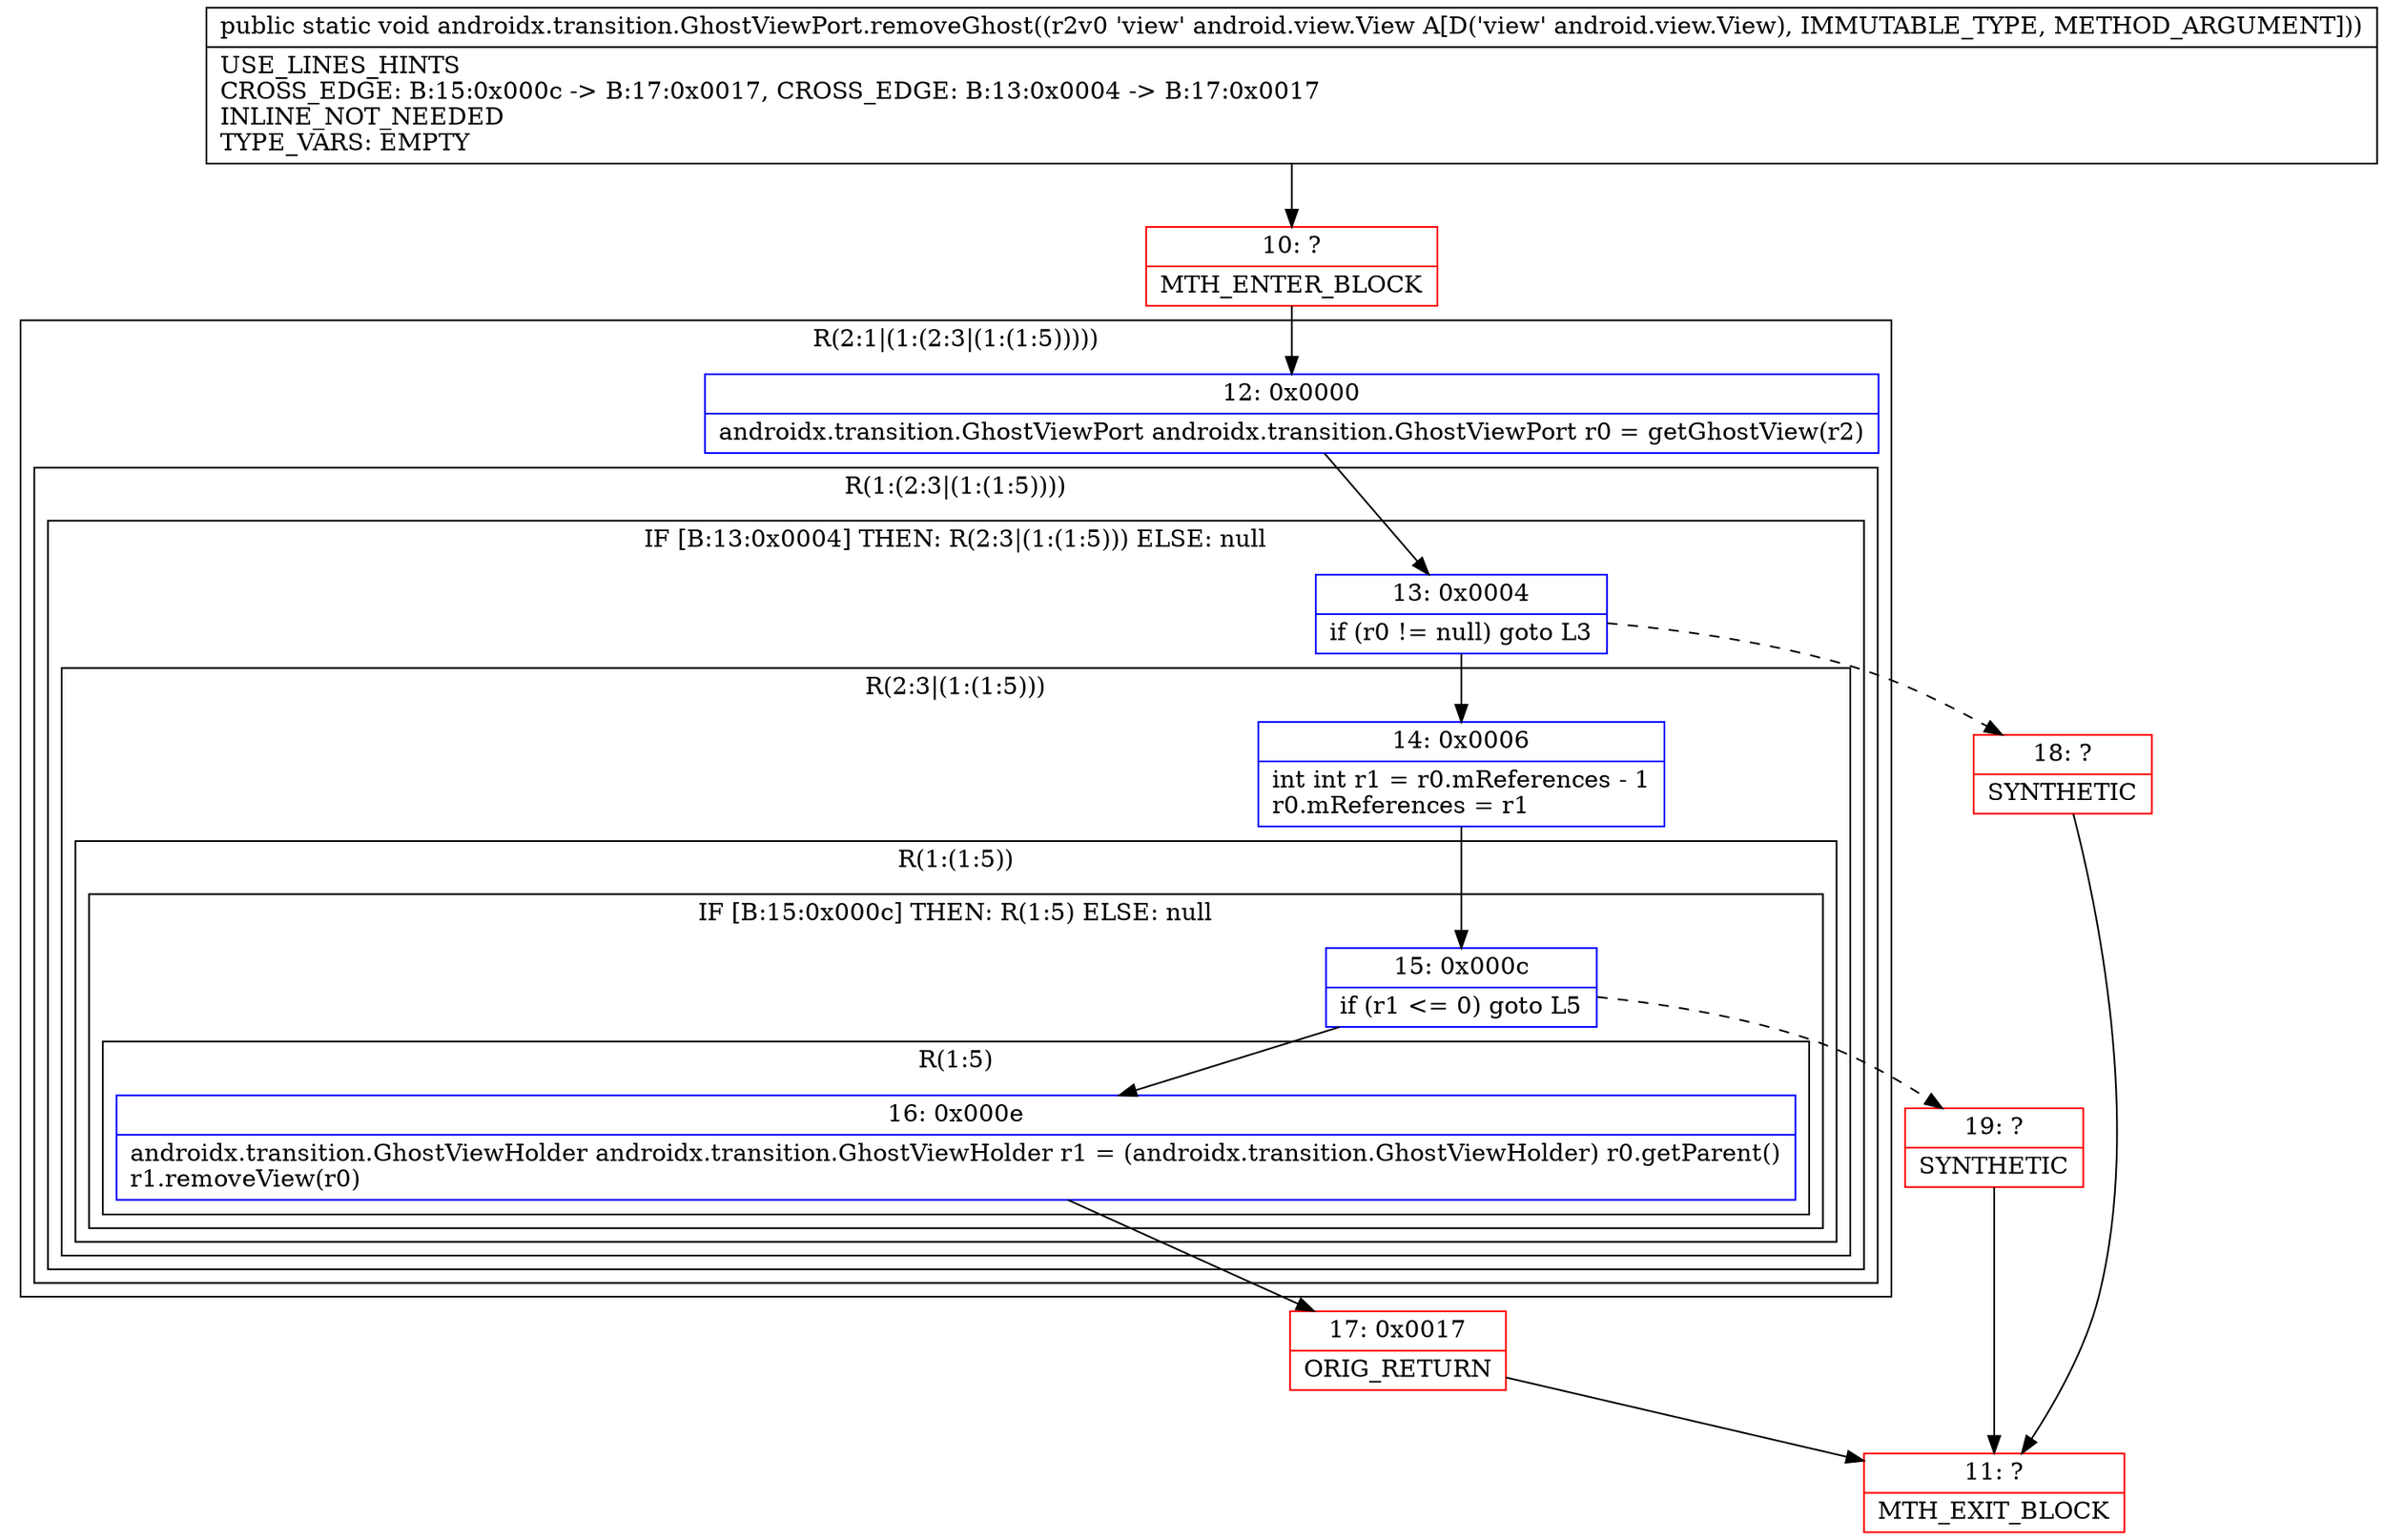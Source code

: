 digraph "CFG forandroidx.transition.GhostViewPort.removeGhost(Landroid\/view\/View;)V" {
subgraph cluster_Region_56001301 {
label = "R(2:1|(1:(2:3|(1:(1:5)))))";
node [shape=record,color=blue];
Node_12 [shape=record,label="{12\:\ 0x0000|androidx.transition.GhostViewPort androidx.transition.GhostViewPort r0 = getGhostView(r2)\l}"];
subgraph cluster_Region_1004784562 {
label = "R(1:(2:3|(1:(1:5))))";
node [shape=record,color=blue];
subgraph cluster_IfRegion_1342236060 {
label = "IF [B:13:0x0004] THEN: R(2:3|(1:(1:5))) ELSE: null";
node [shape=record,color=blue];
Node_13 [shape=record,label="{13\:\ 0x0004|if (r0 != null) goto L3\l}"];
subgraph cluster_Region_1809001186 {
label = "R(2:3|(1:(1:5)))";
node [shape=record,color=blue];
Node_14 [shape=record,label="{14\:\ 0x0006|int int r1 = r0.mReferences \- 1\lr0.mReferences = r1\l}"];
subgraph cluster_Region_771876470 {
label = "R(1:(1:5))";
node [shape=record,color=blue];
subgraph cluster_IfRegion_506359765 {
label = "IF [B:15:0x000c] THEN: R(1:5) ELSE: null";
node [shape=record,color=blue];
Node_15 [shape=record,label="{15\:\ 0x000c|if (r1 \<= 0) goto L5\l}"];
subgraph cluster_Region_693575617 {
label = "R(1:5)";
node [shape=record,color=blue];
Node_16 [shape=record,label="{16\:\ 0x000e|androidx.transition.GhostViewHolder androidx.transition.GhostViewHolder r1 = (androidx.transition.GhostViewHolder) r0.getParent()\lr1.removeView(r0)\l}"];
}
}
}
}
}
}
}
Node_10 [shape=record,color=red,label="{10\:\ ?|MTH_ENTER_BLOCK\l}"];
Node_17 [shape=record,color=red,label="{17\:\ 0x0017|ORIG_RETURN\l}"];
Node_11 [shape=record,color=red,label="{11\:\ ?|MTH_EXIT_BLOCK\l}"];
Node_19 [shape=record,color=red,label="{19\:\ ?|SYNTHETIC\l}"];
Node_18 [shape=record,color=red,label="{18\:\ ?|SYNTHETIC\l}"];
MethodNode[shape=record,label="{public static void androidx.transition.GhostViewPort.removeGhost((r2v0 'view' android.view.View A[D('view' android.view.View), IMMUTABLE_TYPE, METHOD_ARGUMENT]))  | USE_LINES_HINTS\lCROSS_EDGE: B:15:0x000c \-\> B:17:0x0017, CROSS_EDGE: B:13:0x0004 \-\> B:17:0x0017\lINLINE_NOT_NEEDED\lTYPE_VARS: EMPTY\l}"];
MethodNode -> Node_10;Node_12 -> Node_13;
Node_13 -> Node_14;
Node_13 -> Node_18[style=dashed];
Node_14 -> Node_15;
Node_15 -> Node_16;
Node_15 -> Node_19[style=dashed];
Node_16 -> Node_17;
Node_10 -> Node_12;
Node_17 -> Node_11;
Node_19 -> Node_11;
Node_18 -> Node_11;
}

